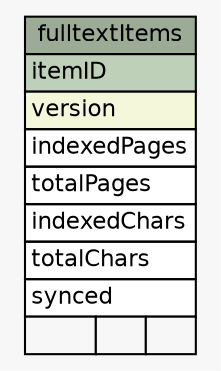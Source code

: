 // dot 2.34.0 on Linux 3.11.6-1-ARCH
// SchemaSpy rev 590
digraph "fulltextItems" {
  graph [
    rankdir="RL"
    bgcolor="#f7f7f7"
    nodesep="0.18"
    ranksep="0.46"
    fontname="Helvetica"
    fontsize="11"
  ];
  node [
    fontname="Helvetica"
    fontsize="11"
    shape="plaintext"
  ];
  edge [
    arrowsize="0.8"
  ];
  "fulltextItems" [
    label=<
    <TABLE BORDER="0" CELLBORDER="1" CELLSPACING="0" BGCOLOR="#ffffff">
      <TR><TD COLSPAN="3" BGCOLOR="#9bab96" ALIGN="CENTER">fulltextItems</TD></TR>
      <TR><TD PORT="itemID" COLSPAN="3" BGCOLOR="#bed1b8" ALIGN="LEFT">itemID</TD></TR>
      <TR><TD PORT="version" COLSPAN="3" BGCOLOR="#f4f7da" ALIGN="LEFT">version</TD></TR>
      <TR><TD PORT="indexedPages" COLSPAN="3" ALIGN="LEFT">indexedPages</TD></TR>
      <TR><TD PORT="totalPages" COLSPAN="3" ALIGN="LEFT">totalPages</TD></TR>
      <TR><TD PORT="indexedChars" COLSPAN="3" ALIGN="LEFT">indexedChars</TD></TR>
      <TR><TD PORT="totalChars" COLSPAN="3" ALIGN="LEFT">totalChars</TD></TR>
      <TR><TD PORT="synced" COLSPAN="3" ALIGN="LEFT">synced</TD></TR>
      <TR><TD ALIGN="LEFT" BGCOLOR="#f7f7f7">  </TD><TD ALIGN="RIGHT" BGCOLOR="#f7f7f7">  </TD><TD ALIGN="RIGHT" BGCOLOR="#f7f7f7">  </TD></TR>
    </TABLE>>
    URL="tables/fulltextItems.html"
    tooltip="fulltextItems"
  ];
}
